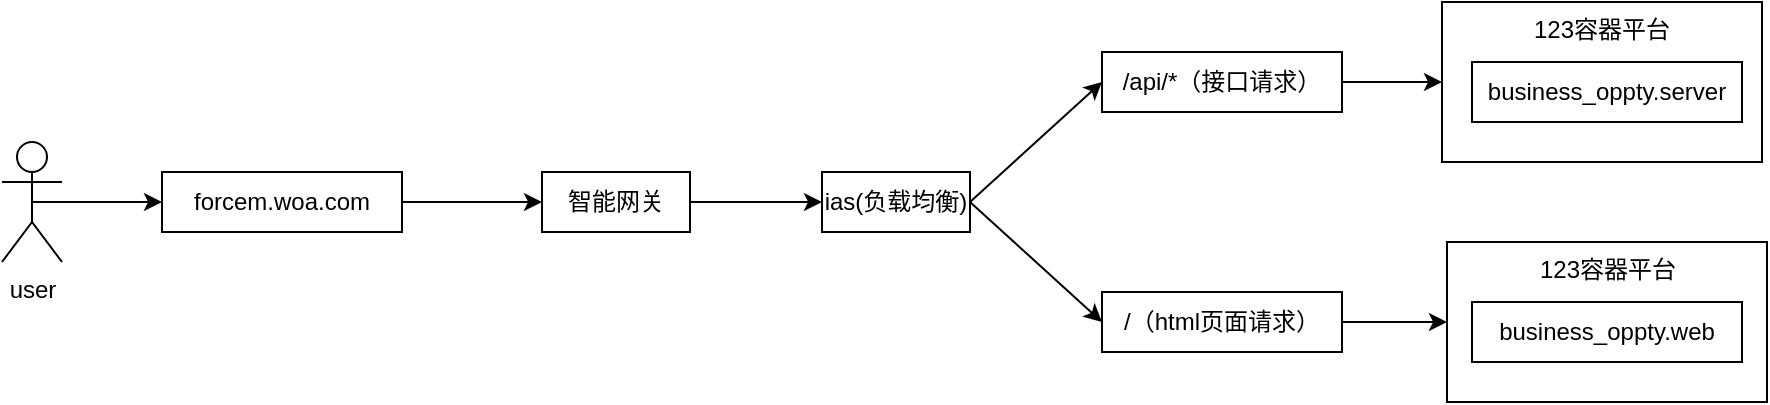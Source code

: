 <mxfile>
    <diagram id="fcxhRj-LEWh2xeWcsVfL" name="第 1 页">
        <mxGraphModel dx="1027" dy="1149" grid="1" gridSize="11" guides="1" tooltips="1" connect="1" arrows="1" fold="1" page="1" pageScale="1" pageWidth="827" pageHeight="1169" background="none" math="0" shadow="0">
            <root>
                <mxCell id="0"/>
                <mxCell id="1" parent="0"/>
                <mxCell id="40" value="" style="group" vertex="1" connectable="0" parent="1">
                    <mxGeometry x="50" y="220" width="882.5" height="200" as="geometry"/>
                </mxCell>
                <mxCell id="38" style="edgeStyle=none;html=1;exitX=1;exitY=0.5;exitDx=0;exitDy=0;" edge="1" parent="40" source="37">
                    <mxGeometry relative="1" as="geometry">
                        <mxPoint x="410" y="100" as="targetPoint"/>
                    </mxGeometry>
                </mxCell>
                <mxCell id="2" value="user" style="shape=umlActor;verticalLabelPosition=bottom;verticalAlign=top;html=1;outlineConnect=0;" parent="40" vertex="1">
                    <mxGeometry y="70" width="30" height="60" as="geometry"/>
                </mxCell>
                <mxCell id="3" value="forcem.woa.com" style="rounded=0;whiteSpace=wrap;html=1;" parent="40" vertex="1">
                    <mxGeometry x="80" y="85" width="120" height="30" as="geometry"/>
                </mxCell>
                <mxCell id="4" style="edgeStyle=none;html=1;exitX=0.5;exitY=0.5;exitDx=0;exitDy=0;exitPerimeter=0;entryX=0;entryY=0.5;entryDx=0;entryDy=0;" parent="40" source="2" target="3" edge="1">
                    <mxGeometry relative="1" as="geometry"/>
                </mxCell>
                <mxCell id="5" value="/api/*（接口请求）" style="rounded=0;whiteSpace=wrap;html=1;" parent="40" vertex="1">
                    <mxGeometry x="550" y="25" width="120" height="30" as="geometry"/>
                </mxCell>
                <mxCell id="6" value="/（html页面请求）" style="rounded=0;whiteSpace=wrap;html=1;" parent="40" vertex="1">
                    <mxGeometry x="550" y="145" width="120" height="30" as="geometry"/>
                </mxCell>
                <mxCell id="12" style="edgeStyle=none;html=1;exitX=1;exitY=0.5;exitDx=0;exitDy=0;entryX=0;entryY=0.5;entryDx=0;entryDy=0;" parent="40" source="10" target="5" edge="1">
                    <mxGeometry relative="1" as="geometry"/>
                </mxCell>
                <mxCell id="13" style="edgeStyle=none;html=1;exitX=1;exitY=0.5;exitDx=0;exitDy=0;entryX=0;entryY=0.5;entryDx=0;entryDy=0;" parent="40" source="10" target="6" edge="1">
                    <mxGeometry relative="1" as="geometry"/>
                </mxCell>
                <mxCell id="10" value="ias(负载均衡)" style="rounded=0;whiteSpace=wrap;html=1;" parent="40" vertex="1">
                    <mxGeometry x="410" y="85" width="74" height="30" as="geometry"/>
                </mxCell>
                <mxCell id="11" style="edgeStyle=none;html=1;exitX=1;exitY=0.5;exitDx=0;exitDy=0;entryX=0;entryY=0.5;entryDx=0;entryDy=0;" parent="40" source="3" target="37" edge="1">
                    <mxGeometry relative="1" as="geometry">
                        <mxPoint x="350" y="110" as="targetPoint"/>
                    </mxGeometry>
                </mxCell>
                <mxCell id="14" value="123容器平台" style="rounded=0;whiteSpace=wrap;html=1;verticalAlign=top;" parent="40" vertex="1">
                    <mxGeometry x="720" width="160" height="80" as="geometry"/>
                </mxCell>
                <mxCell id="16" style="edgeStyle=none;html=1;exitX=1;exitY=0.5;exitDx=0;exitDy=0;entryX=0;entryY=0.5;entryDx=0;entryDy=0;" parent="40" source="5" target="14" edge="1">
                    <mxGeometry relative="1" as="geometry"/>
                </mxCell>
                <mxCell id="15" value="business_oppty.server" style="rounded=0;whiteSpace=wrap;html=1;" parent="40" vertex="1">
                    <mxGeometry x="735" y="30" width="135" height="30" as="geometry"/>
                </mxCell>
                <mxCell id="17" value="123容器平台" style="rounded=0;whiteSpace=wrap;html=1;verticalAlign=top;" parent="40" vertex="1">
                    <mxGeometry x="722.5" y="120" width="160" height="80" as="geometry"/>
                </mxCell>
                <mxCell id="19" style="edgeStyle=none;html=1;exitX=1;exitY=0.5;exitDx=0;exitDy=0;entryX=0;entryY=0.5;entryDx=0;entryDy=0;" parent="40" source="6" target="17" edge="1">
                    <mxGeometry relative="1" as="geometry"/>
                </mxCell>
                <mxCell id="18" value="business_oppty.web" style="rounded=0;whiteSpace=wrap;html=1;" parent="40" vertex="1">
                    <mxGeometry x="735" y="150" width="135" height="30" as="geometry"/>
                </mxCell>
                <mxCell id="37" value="智能网关" style="rounded=0;whiteSpace=wrap;html=1;" vertex="1" parent="40">
                    <mxGeometry x="270" y="85" width="74" height="30" as="geometry"/>
                </mxCell>
            </root>
        </mxGraphModel>
    </diagram>
</mxfile>